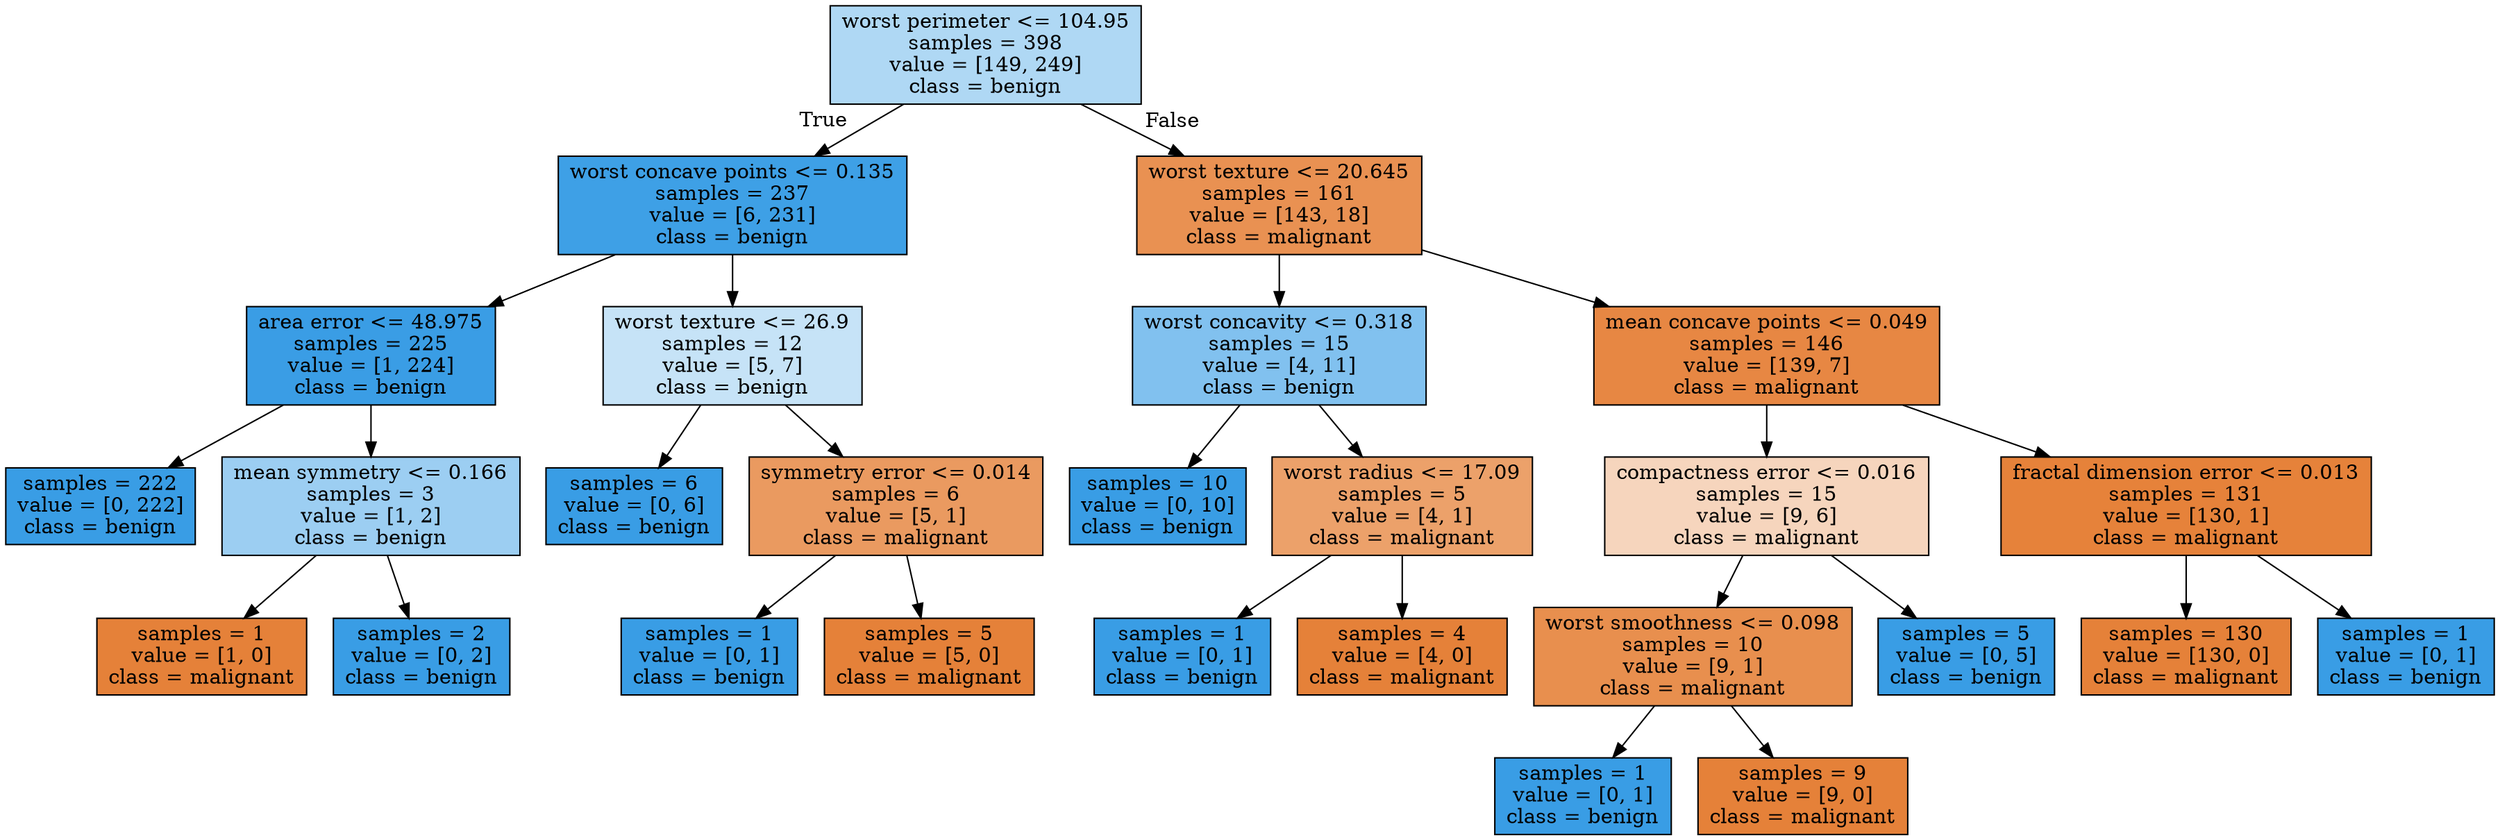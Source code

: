 digraph Tree {
node [shape=box, style="filled", color="black"] ;
0 [label="worst perimeter <= 104.95\nsamples = 398\nvalue = [149, 249]\nclass = benign", fillcolor="#399de566"] ;
1 [label="worst concave points <= 0.135\nsamples = 237\nvalue = [6, 231]\nclass = benign", fillcolor="#399de5f8"] ;
0 -> 1 [labeldistance=2.5, labelangle=45, headlabel="True"] ;
2 [label="area error <= 48.975\nsamples = 225\nvalue = [1, 224]\nclass = benign", fillcolor="#399de5fe"] ;
1 -> 2 ;
3 [label="samples = 222\nvalue = [0, 222]\nclass = benign", fillcolor="#399de5ff"] ;
2 -> 3 ;
4 [label="mean symmetry <= 0.166\nsamples = 3\nvalue = [1, 2]\nclass = benign", fillcolor="#399de57f"] ;
2 -> 4 ;
5 [label="samples = 1\nvalue = [1, 0]\nclass = malignant", fillcolor="#e58139ff"] ;
4 -> 5 ;
6 [label="samples = 2\nvalue = [0, 2]\nclass = benign", fillcolor="#399de5ff"] ;
4 -> 6 ;
7 [label="worst texture <= 26.9\nsamples = 12\nvalue = [5, 7]\nclass = benign", fillcolor="#399de549"] ;
1 -> 7 ;
8 [label="samples = 6\nvalue = [0, 6]\nclass = benign", fillcolor="#399de5ff"] ;
7 -> 8 ;
9 [label="symmetry error <= 0.014\nsamples = 6\nvalue = [5, 1]\nclass = malignant", fillcolor="#e58139cc"] ;
7 -> 9 ;
10 [label="samples = 1\nvalue = [0, 1]\nclass = benign", fillcolor="#399de5ff"] ;
9 -> 10 ;
11 [label="samples = 5\nvalue = [5, 0]\nclass = malignant", fillcolor="#e58139ff"] ;
9 -> 11 ;
12 [label="worst texture <= 20.645\nsamples = 161\nvalue = [143, 18]\nclass = malignant", fillcolor="#e58139df"] ;
0 -> 12 [labeldistance=2.5, labelangle=-45, headlabel="False"] ;
13 [label="worst concavity <= 0.318\nsamples = 15\nvalue = [4, 11]\nclass = benign", fillcolor="#399de5a2"] ;
12 -> 13 ;
14 [label="samples = 10\nvalue = [0, 10]\nclass = benign", fillcolor="#399de5ff"] ;
13 -> 14 ;
15 [label="worst radius <= 17.09\nsamples = 5\nvalue = [4, 1]\nclass = malignant", fillcolor="#e58139bf"] ;
13 -> 15 ;
16 [label="samples = 1\nvalue = [0, 1]\nclass = benign", fillcolor="#399de5ff"] ;
15 -> 16 ;
17 [label="samples = 4\nvalue = [4, 0]\nclass = malignant", fillcolor="#e58139ff"] ;
15 -> 17 ;
18 [label="mean concave points <= 0.049\nsamples = 146\nvalue = [139, 7]\nclass = malignant", fillcolor="#e58139f2"] ;
12 -> 18 ;
19 [label="compactness error <= 0.016\nsamples = 15\nvalue = [9, 6]\nclass = malignant", fillcolor="#e5813955"] ;
18 -> 19 ;
20 [label="worst smoothness <= 0.098\nsamples = 10\nvalue = [9, 1]\nclass = malignant", fillcolor="#e58139e3"] ;
19 -> 20 ;
21 [label="samples = 1\nvalue = [0, 1]\nclass = benign", fillcolor="#399de5ff"] ;
20 -> 21 ;
22 [label="samples = 9\nvalue = [9, 0]\nclass = malignant", fillcolor="#e58139ff"] ;
20 -> 22 ;
23 [label="samples = 5\nvalue = [0, 5]\nclass = benign", fillcolor="#399de5ff"] ;
19 -> 23 ;
24 [label="fractal dimension error <= 0.013\nsamples = 131\nvalue = [130, 1]\nclass = malignant", fillcolor="#e58139fd"] ;
18 -> 24 ;
25 [label="samples = 130\nvalue = [130, 0]\nclass = malignant", fillcolor="#e58139ff"] ;
24 -> 25 ;
26 [label="samples = 1\nvalue = [0, 1]\nclass = benign", fillcolor="#399de5ff"] ;
24 -> 26 ;
}